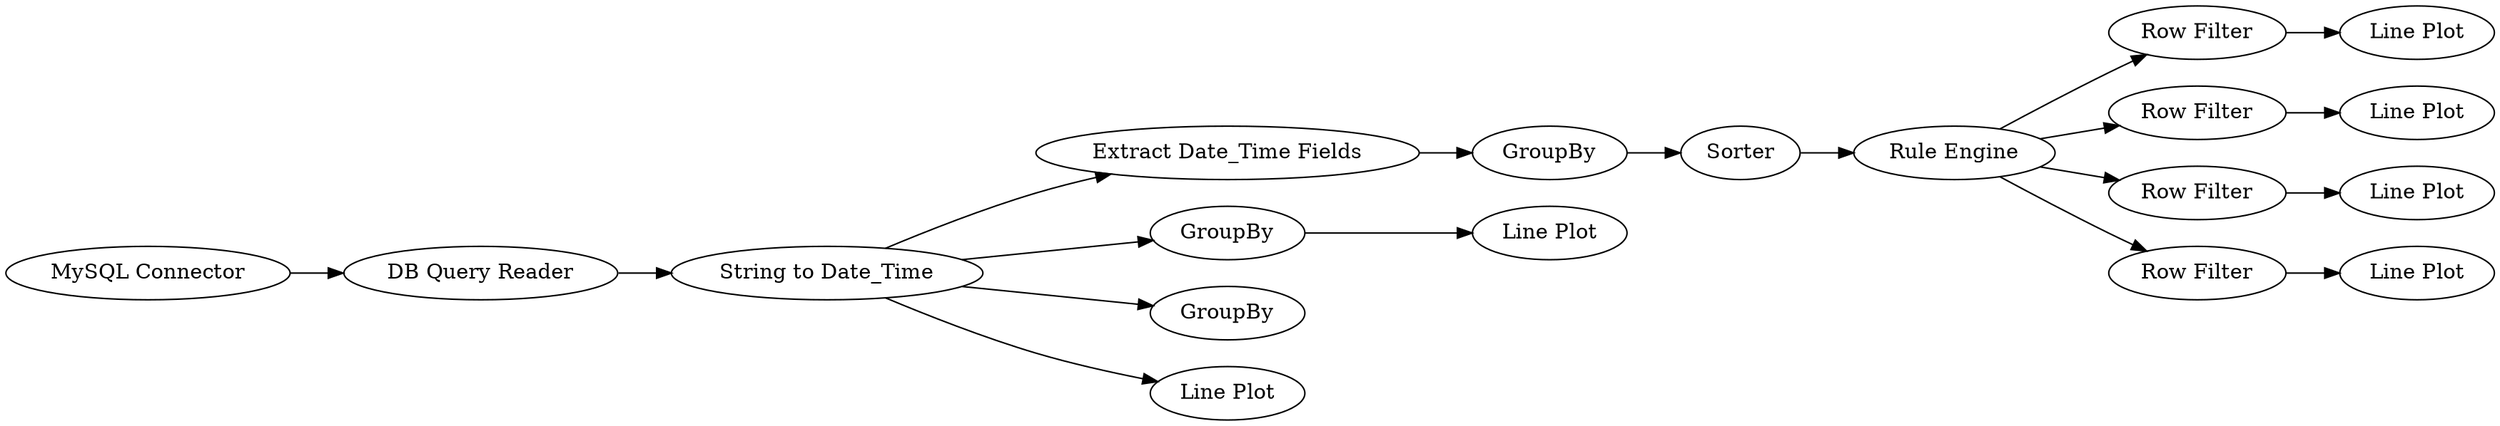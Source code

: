 digraph {
	2 [label="DB Query Reader"]
	3 [label="MySQL Connector"]
	4 [label="String to Date_Time"]
	5 [label="Extract Date_Time Fields"]
	6 [label=GroupBy]
	7 [label=Sorter]
	8 [label="Rule Engine"]
	9 [label="Line Plot"]
	11 [label=GroupBy]
	12 [label="Line Plot"]
	13 [label="Row Filter"]
	14 [label="Row Filter"]
	15 [label="Row Filter"]
	16 [label="Row Filter"]
	17 [label="Line Plot"]
	18 [label="Line Plot"]
	19 [label="Line Plot"]
	20 [label=GroupBy]
	21 [label="Line Plot"]
	2 -> 4
	3 -> 2
	4 -> 5
	4 -> 11
	4 -> 20
	4 -> 21
	5 -> 6
	6 -> 7
	7 -> 8
	8 -> 13
	8 -> 14
	8 -> 15
	8 -> 16
	11 -> 12
	13 -> 9
	14 -> 17
	15 -> 18
	16 -> 19
	rankdir=LR
}
